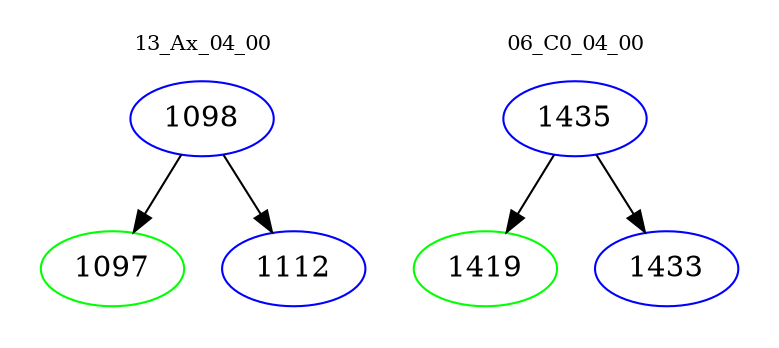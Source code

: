 digraph{
subgraph cluster_0 {
color = white
label = "13_Ax_04_00";
fontsize=10;
T0_1098 [label="1098", color="blue"]
T0_1098 -> T0_1097 [color="black"]
T0_1097 [label="1097", color="green"]
T0_1098 -> T0_1112 [color="black"]
T0_1112 [label="1112", color="blue"]
}
subgraph cluster_1 {
color = white
label = "06_C0_04_00";
fontsize=10;
T1_1435 [label="1435", color="blue"]
T1_1435 -> T1_1419 [color="black"]
T1_1419 [label="1419", color="green"]
T1_1435 -> T1_1433 [color="black"]
T1_1433 [label="1433", color="blue"]
}
}
